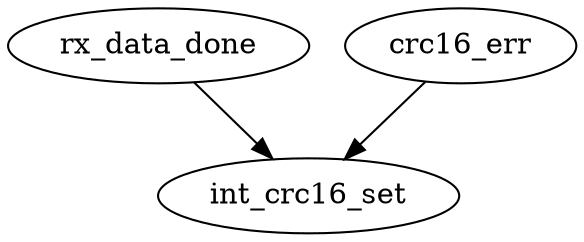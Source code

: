 strict digraph "" {
	rx_data_done	 [complexity=3,
		importance=0.0105858248895,
		rank=0.00352860829649];
	int_crc16_set	 [complexity=0,
		importance=0.00582816033347,
		rank=0.0];
	rx_data_done -> int_crc16_set;
	crc16_err	 [complexity=3,
		importance=0.0105858248895,
		rank=0.00352860829649];
	crc16_err -> int_crc16_set;
}
